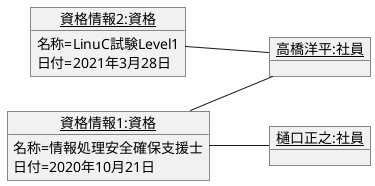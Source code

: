 @startuml
left to right direction
object "<u>資格情報1:資格</u>" as test1 {
    名称=情報処理安全確保支援士
    日付=2020年10月21日
}
object "<u>資格情報2:資格</u>" as test2 {
    名称=LinuC試験Level1
    日付=2021年3月28日
}
object "<u>高橋洋平:社員</u>" as stu1 {
    
}
object "<u>樋口正之:社員</u>" as stu2 {
    
}

test1 -- stu1
test2 -- stu1
test1 -- stu2
@enduml